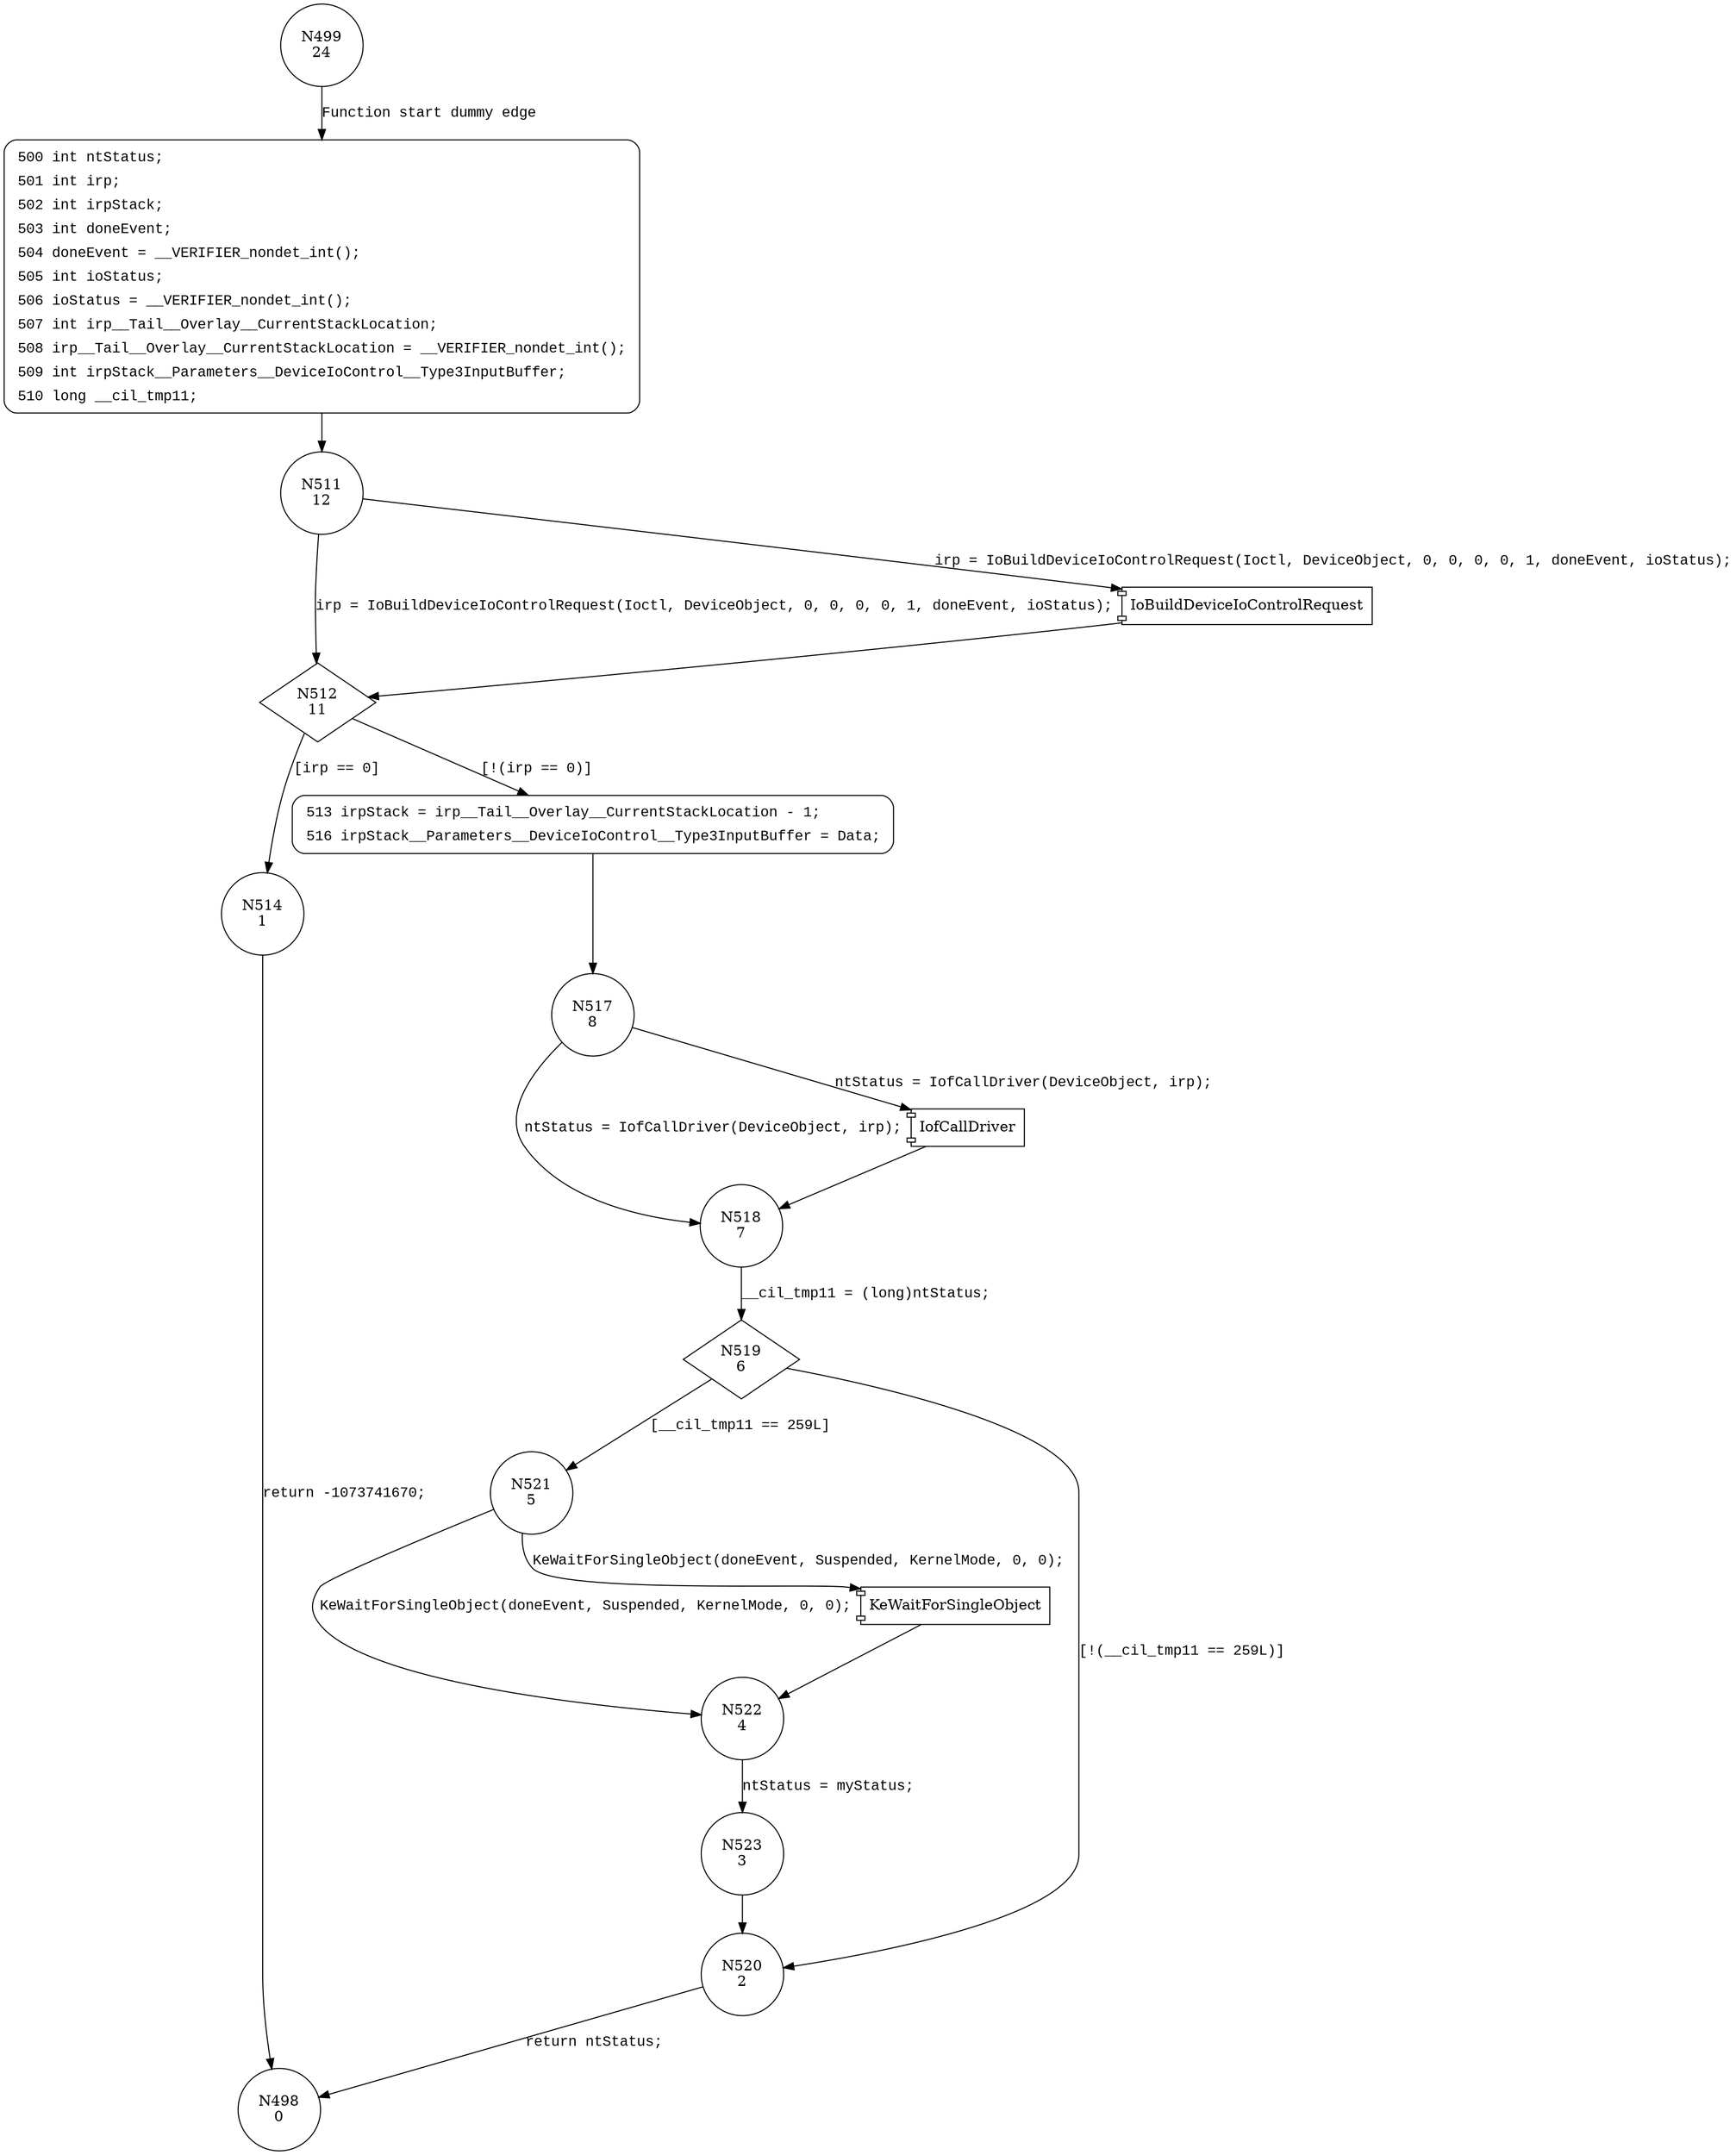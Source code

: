 digraph FlFdcDeviceIo {
499 [shape="circle" label="N499\n24"]
500 [shape="circle" label="N500\n23"]
511 [shape="circle" label="N511\n12"]
512 [shape="diamond" label="N512\n11"]
514 [shape="circle" label="N514\n1"]
513 [shape="circle" label="N513\n10"]
517 [shape="circle" label="N517\n8"]
518 [shape="circle" label="N518\n7"]
519 [shape="diamond" label="N519\n6"]
521 [shape="circle" label="N521\n5"]
520 [shape="circle" label="N520\n2"]
498 [shape="circle" label="N498\n0"]
522 [shape="circle" label="N522\n4"]
523 [shape="circle" label="N523\n3"]
500 [style="filled,bold" penwidth="1" fillcolor="white" fontname="Courier New" shape="Mrecord" label=<<table border="0" cellborder="0" cellpadding="3" bgcolor="white"><tr><td align="right">500</td><td align="left">int ntStatus;</td></tr><tr><td align="right">501</td><td align="left">int irp;</td></tr><tr><td align="right">502</td><td align="left">int irpStack;</td></tr><tr><td align="right">503</td><td align="left">int doneEvent;</td></tr><tr><td align="right">504</td><td align="left">doneEvent = __VERIFIER_nondet_int();</td></tr><tr><td align="right">505</td><td align="left">int ioStatus;</td></tr><tr><td align="right">506</td><td align="left">ioStatus = __VERIFIER_nondet_int();</td></tr><tr><td align="right">507</td><td align="left">int irp__Tail__Overlay__CurrentStackLocation;</td></tr><tr><td align="right">508</td><td align="left">irp__Tail__Overlay__CurrentStackLocation = __VERIFIER_nondet_int();</td></tr><tr><td align="right">509</td><td align="left">int irpStack__Parameters__DeviceIoControl__Type3InputBuffer;</td></tr><tr><td align="right">510</td><td align="left">long __cil_tmp11;</td></tr></table>>]
500 -> 511[label=""]
513 [style="filled,bold" penwidth="1" fillcolor="white" fontname="Courier New" shape="Mrecord" label=<<table border="0" cellborder="0" cellpadding="3" bgcolor="white"><tr><td align="right">513</td><td align="left">irpStack = irp__Tail__Overlay__CurrentStackLocation - 1;</td></tr><tr><td align="right">516</td><td align="left">irpStack__Parameters__DeviceIoControl__Type3InputBuffer = Data;</td></tr></table>>]
513 -> 517[label=""]
499 -> 500 [label="Function start dummy edge" fontname="Courier New"]
100067 [shape="component" label="IoBuildDeviceIoControlRequest"]
511 -> 100067 [label="irp = IoBuildDeviceIoControlRequest(Ioctl, DeviceObject, 0, 0, 0, 0, 1, doneEvent, ioStatus);" fontname="Courier New"]
100067 -> 512 [label="" fontname="Courier New"]
511 -> 512 [label="irp = IoBuildDeviceIoControlRequest(Ioctl, DeviceObject, 0, 0, 0, 0, 1, doneEvent, ioStatus);" fontname="Courier New"]
512 -> 514 [label="[irp == 0]" fontname="Courier New"]
512 -> 513 [label="[!(irp == 0)]" fontname="Courier New"]
100068 [shape="component" label="IofCallDriver"]
517 -> 100068 [label="ntStatus = IofCallDriver(DeviceObject, irp);" fontname="Courier New"]
100068 -> 518 [label="" fontname="Courier New"]
517 -> 518 [label="ntStatus = IofCallDriver(DeviceObject, irp);" fontname="Courier New"]
518 -> 519 [label="__cil_tmp11 = (long)ntStatus;" fontname="Courier New"]
519 -> 521 [label="[__cil_tmp11 == 259L]" fontname="Courier New"]
519 -> 520 [label="[!(__cil_tmp11 == 259L)]" fontname="Courier New"]
520 -> 498 [label="return ntStatus;" fontname="Courier New"]
100069 [shape="component" label="KeWaitForSingleObject"]
521 -> 100069 [label="KeWaitForSingleObject(doneEvent, Suspended, KernelMode, 0, 0);" fontname="Courier New"]
100069 -> 522 [label="" fontname="Courier New"]
521 -> 522 [label="KeWaitForSingleObject(doneEvent, Suspended, KernelMode, 0, 0);" fontname="Courier New"]
522 -> 523 [label="ntStatus = myStatus;" fontname="Courier New"]
514 -> 498 [label="return -1073741670;" fontname="Courier New"]
523 -> 520 [label="" fontname="Courier New"]
}